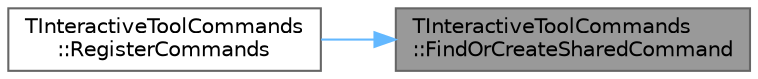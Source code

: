 digraph "TInteractiveToolCommands::FindOrCreateSharedCommand"
{
 // INTERACTIVE_SVG=YES
 // LATEX_PDF_SIZE
  bgcolor="transparent";
  edge [fontname=Helvetica,fontsize=10,labelfontname=Helvetica,labelfontsize=10];
  node [fontname=Helvetica,fontsize=10,shape=box,height=0.2,width=0.4];
  rankdir="RL";
  Node1 [id="Node000001",label="TInteractiveToolCommands\l::FindOrCreateSharedCommand",height=0.2,width=0.4,color="gray40", fillcolor="grey60", style="filled", fontcolor="black",tooltip="Find or Create a UICommand for a standard Tool Action, that will be shared across Tools."];
  Node1 -> Node2 [id="edge1_Node000001_Node000002",dir="back",color="steelblue1",style="solid",tooltip=" "];
  Node2 [id="Node000002",label="TInteractiveToolCommands\l::RegisterCommands",height=0.2,width=0.4,color="grey40", fillcolor="white", style="filled",URL="$df/db3/classTInteractiveToolCommands.html#a5c4b9084ff88357556de57dec117e0ce",tooltip="Initialize commands."];
}
